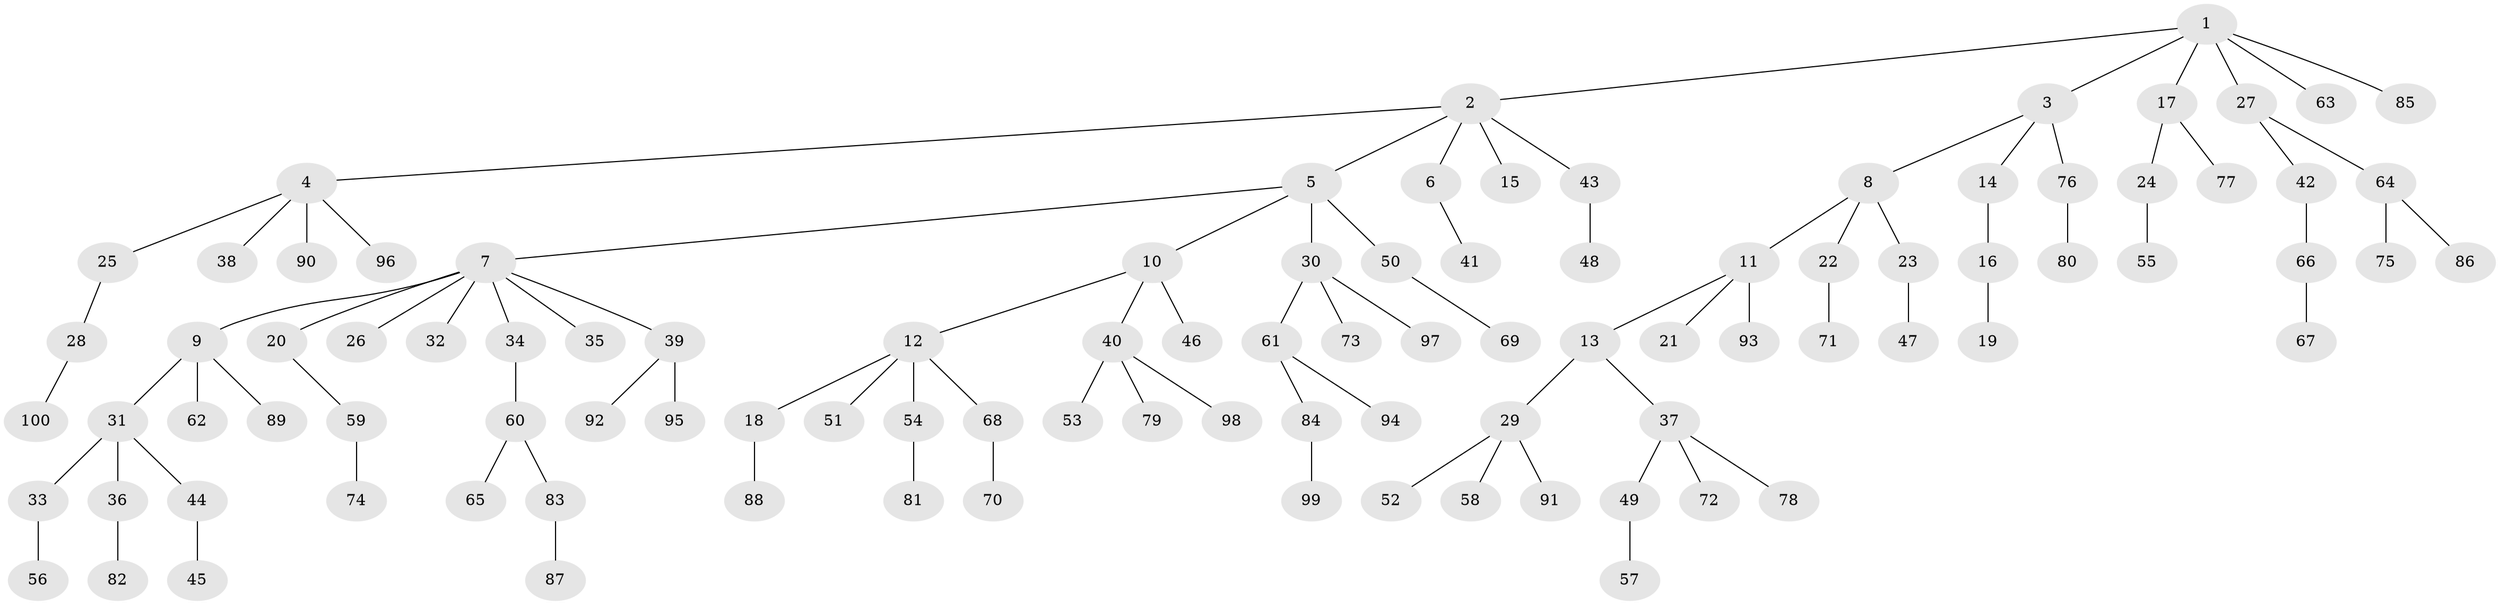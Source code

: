 // coarse degree distribution, {10: 0.014705882352941176, 6: 0.014705882352941176, 5: 0.04411764705882353, 2: 0.14705882352941177, 8: 0.014705882352941176, 3: 0.10294117647058823, 7: 0.014705882352941176, 1: 0.6323529411764706, 4: 0.014705882352941176}
// Generated by graph-tools (version 1.1) at 2025/52/02/27/25 19:52:12]
// undirected, 100 vertices, 99 edges
graph export_dot {
graph [start="1"]
  node [color=gray90,style=filled];
  1;
  2;
  3;
  4;
  5;
  6;
  7;
  8;
  9;
  10;
  11;
  12;
  13;
  14;
  15;
  16;
  17;
  18;
  19;
  20;
  21;
  22;
  23;
  24;
  25;
  26;
  27;
  28;
  29;
  30;
  31;
  32;
  33;
  34;
  35;
  36;
  37;
  38;
  39;
  40;
  41;
  42;
  43;
  44;
  45;
  46;
  47;
  48;
  49;
  50;
  51;
  52;
  53;
  54;
  55;
  56;
  57;
  58;
  59;
  60;
  61;
  62;
  63;
  64;
  65;
  66;
  67;
  68;
  69;
  70;
  71;
  72;
  73;
  74;
  75;
  76;
  77;
  78;
  79;
  80;
  81;
  82;
  83;
  84;
  85;
  86;
  87;
  88;
  89;
  90;
  91;
  92;
  93;
  94;
  95;
  96;
  97;
  98;
  99;
  100;
  1 -- 2;
  1 -- 3;
  1 -- 17;
  1 -- 27;
  1 -- 63;
  1 -- 85;
  2 -- 4;
  2 -- 5;
  2 -- 6;
  2 -- 15;
  2 -- 43;
  3 -- 8;
  3 -- 14;
  3 -- 76;
  4 -- 25;
  4 -- 38;
  4 -- 90;
  4 -- 96;
  5 -- 7;
  5 -- 10;
  5 -- 30;
  5 -- 50;
  6 -- 41;
  7 -- 9;
  7 -- 20;
  7 -- 26;
  7 -- 32;
  7 -- 34;
  7 -- 35;
  7 -- 39;
  8 -- 11;
  8 -- 22;
  8 -- 23;
  9 -- 31;
  9 -- 62;
  9 -- 89;
  10 -- 12;
  10 -- 40;
  10 -- 46;
  11 -- 13;
  11 -- 21;
  11 -- 93;
  12 -- 18;
  12 -- 51;
  12 -- 54;
  12 -- 68;
  13 -- 29;
  13 -- 37;
  14 -- 16;
  16 -- 19;
  17 -- 24;
  17 -- 77;
  18 -- 88;
  20 -- 59;
  22 -- 71;
  23 -- 47;
  24 -- 55;
  25 -- 28;
  27 -- 42;
  27 -- 64;
  28 -- 100;
  29 -- 52;
  29 -- 58;
  29 -- 91;
  30 -- 61;
  30 -- 73;
  30 -- 97;
  31 -- 33;
  31 -- 36;
  31 -- 44;
  33 -- 56;
  34 -- 60;
  36 -- 82;
  37 -- 49;
  37 -- 72;
  37 -- 78;
  39 -- 92;
  39 -- 95;
  40 -- 53;
  40 -- 79;
  40 -- 98;
  42 -- 66;
  43 -- 48;
  44 -- 45;
  49 -- 57;
  50 -- 69;
  54 -- 81;
  59 -- 74;
  60 -- 65;
  60 -- 83;
  61 -- 84;
  61 -- 94;
  64 -- 75;
  64 -- 86;
  66 -- 67;
  68 -- 70;
  76 -- 80;
  83 -- 87;
  84 -- 99;
}
